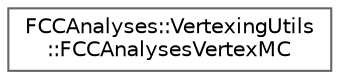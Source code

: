 digraph "Graphical Class Hierarchy"
{
 // LATEX_PDF_SIZE
  bgcolor="transparent";
  edge [fontname=Helvetica,fontsize=10,labelfontname=Helvetica,labelfontsize=10];
  node [fontname=Helvetica,fontsize=10,shape=box,height=0.2,width=0.4];
  rankdir="LR";
  Node0 [id="Node000000",label="FCCAnalyses::VertexingUtils\l::FCCAnalysesVertexMC",height=0.2,width=0.4,color="grey40", fillcolor="white", style="filled",URL="$structFCCAnalyses_1_1VertexingUtils_1_1FCCAnalysesVertexMC.html",tooltip="Structure to keep useful track information that is related to the vertex."];
}
